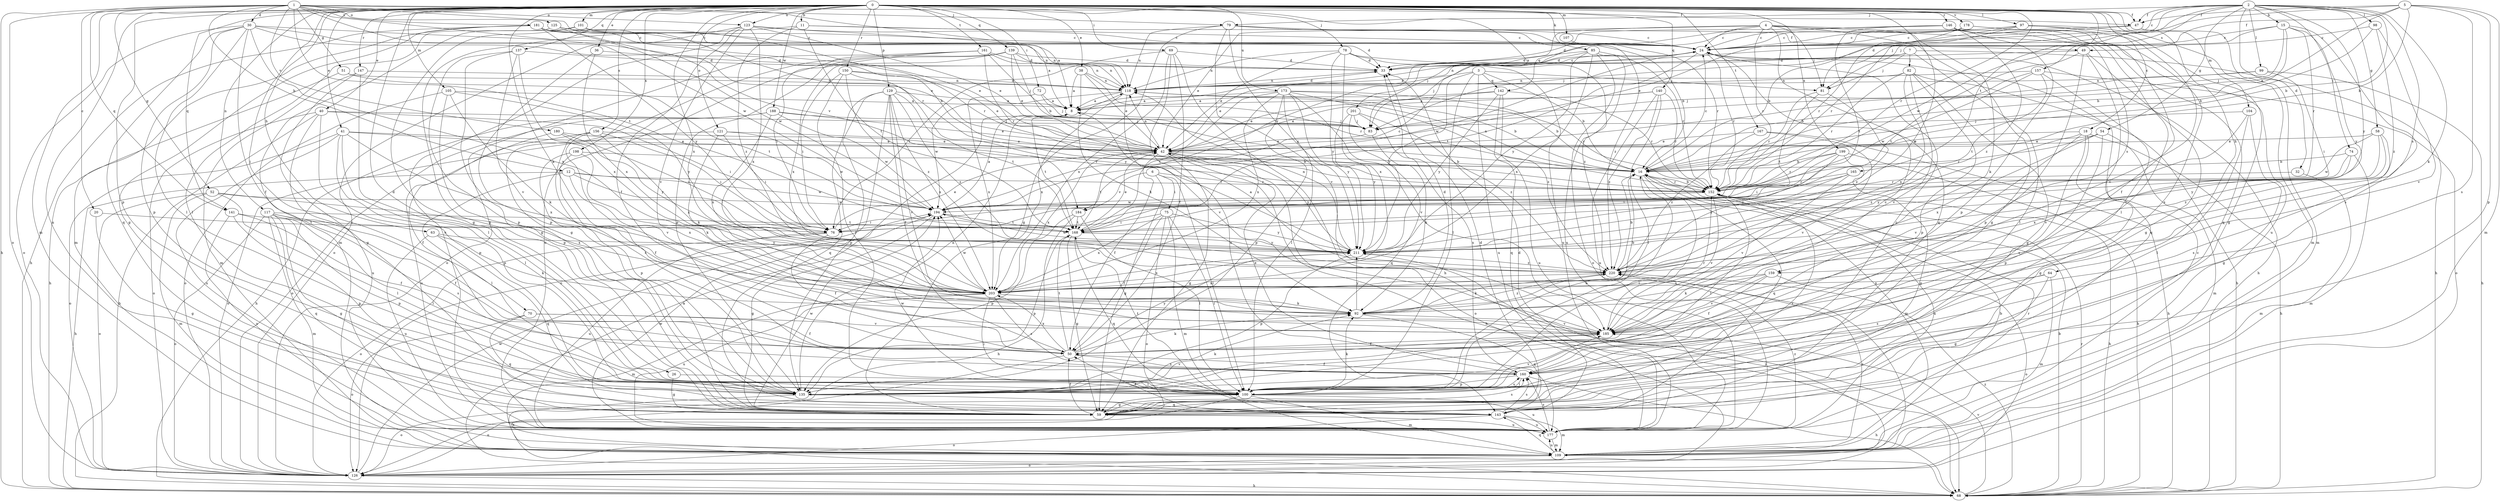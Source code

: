 strict digraph  {
0;
1;
2;
3;
4;
5;
6;
7;
8;
11;
12;
15;
16;
18;
20;
24;
26;
30;
32;
33;
36;
38;
40;
41;
42;
47;
49;
50;
51;
52;
54;
58;
59;
63;
64;
68;
69;
70;
72;
74;
75;
76;
78;
79;
81;
82;
83;
85;
92;
97;
98;
99;
100;
101;
104;
105;
107;
109;
117;
118;
121;
123;
125;
126;
129;
135;
137;
139;
140;
141;
142;
143;
146;
147;
150;
152;
156;
157;
159;
160;
161;
165;
167;
168;
173;
177;
178;
180;
181;
184;
185;
188;
194;
198;
199;
201;
203;
211;
220;
0 -> 11  [label=b];
0 -> 18  [label=c];
0 -> 26  [label=d];
0 -> 36  [label=e];
0 -> 38  [label=e];
0 -> 40  [label=e];
0 -> 41  [label=e];
0 -> 47  [label=f];
0 -> 63  [label=h];
0 -> 64  [label=h];
0 -> 69  [label=i];
0 -> 70  [label=i];
0 -> 72  [label=i];
0 -> 78  [label=j];
0 -> 85  [label=k];
0 -> 92  [label=k];
0 -> 97  [label=l];
0 -> 101  [label=m];
0 -> 104  [label=m];
0 -> 105  [label=m];
0 -> 107  [label=m];
0 -> 109  [label=m];
0 -> 117  [label=n];
0 -> 121  [label=o];
0 -> 123  [label=o];
0 -> 129  [label=p];
0 -> 135  [label=p];
0 -> 137  [label=q];
0 -> 139  [label=q];
0 -> 140  [label=q];
0 -> 141  [label=q];
0 -> 146  [label=r];
0 -> 147  [label=r];
0 -> 150  [label=r];
0 -> 152  [label=r];
0 -> 156  [label=s];
0 -> 161  [label=t];
0 -> 165  [label=t];
0 -> 167  [label=t];
0 -> 173  [label=u];
0 -> 177  [label=u];
0 -> 178  [label=v];
0 -> 188  [label=w];
0 -> 198  [label=x];
0 -> 199  [label=x];
0 -> 201  [label=x];
0 -> 203  [label=x];
0 -> 220  [label=z];
1 -> 8  [label=a];
1 -> 12  [label=b];
1 -> 20  [label=c];
1 -> 30  [label=d];
1 -> 47  [label=f];
1 -> 51  [label=g];
1 -> 52  [label=g];
1 -> 68  [label=h];
1 -> 79  [label=j];
1 -> 123  [label=o];
1 -> 125  [label=o];
1 -> 126  [label=o];
1 -> 141  [label=q];
1 -> 152  [label=r];
1 -> 168  [label=t];
1 -> 180  [label=v];
1 -> 181  [label=v];
1 -> 184  [label=v];
1 -> 194  [label=w];
2 -> 15  [label=b];
2 -> 16  [label=b];
2 -> 24  [label=c];
2 -> 32  [label=d];
2 -> 47  [label=f];
2 -> 54  [label=g];
2 -> 58  [label=g];
2 -> 74  [label=i];
2 -> 79  [label=j];
2 -> 81  [label=j];
2 -> 92  [label=k];
2 -> 98  [label=l];
2 -> 99  [label=l];
2 -> 157  [label=s];
2 -> 159  [label=s];
2 -> 194  [label=w];
2 -> 211  [label=y];
3 -> 16  [label=b];
3 -> 42  [label=e];
3 -> 81  [label=j];
3 -> 100  [label=l];
3 -> 142  [label=q];
3 -> 177  [label=u];
3 -> 211  [label=y];
4 -> 24  [label=c];
4 -> 42  [label=e];
4 -> 59  [label=g];
4 -> 81  [label=j];
4 -> 92  [label=k];
4 -> 142  [label=q];
4 -> 143  [label=q];
4 -> 152  [label=r];
4 -> 159  [label=s];
4 -> 184  [label=v];
5 -> 16  [label=b];
5 -> 42  [label=e];
5 -> 47  [label=f];
5 -> 49  [label=f];
5 -> 81  [label=j];
5 -> 109  [label=m];
5 -> 135  [label=p];
5 -> 160  [label=s];
6 -> 59  [label=g];
6 -> 75  [label=i];
6 -> 100  [label=l];
6 -> 152  [label=r];
6 -> 184  [label=v];
7 -> 68  [label=h];
7 -> 81  [label=j];
7 -> 82  [label=j];
7 -> 83  [label=j];
7 -> 100  [label=l];
7 -> 118  [label=n];
8 -> 83  [label=j];
8 -> 168  [label=t];
11 -> 24  [label=c];
11 -> 49  [label=f];
11 -> 59  [label=g];
11 -> 168  [label=t];
11 -> 220  [label=z];
12 -> 68  [label=h];
12 -> 76  [label=i];
12 -> 100  [label=l];
12 -> 152  [label=r];
12 -> 194  [label=w];
12 -> 203  [label=x];
15 -> 16  [label=b];
15 -> 24  [label=c];
15 -> 33  [label=d];
15 -> 83  [label=j];
15 -> 152  [label=r];
15 -> 160  [label=s];
15 -> 211  [label=y];
16 -> 24  [label=c];
16 -> 100  [label=l];
16 -> 109  [label=m];
16 -> 118  [label=n];
16 -> 143  [label=q];
16 -> 152  [label=r];
18 -> 42  [label=e];
18 -> 59  [label=g];
18 -> 68  [label=h];
18 -> 160  [label=s];
18 -> 185  [label=v];
18 -> 220  [label=z];
20 -> 59  [label=g];
20 -> 168  [label=t];
24 -> 33  [label=d];
24 -> 68  [label=h];
24 -> 152  [label=r];
24 -> 168  [label=t];
24 -> 194  [label=w];
26 -> 59  [label=g];
26 -> 100  [label=l];
30 -> 24  [label=c];
30 -> 33  [label=d];
30 -> 42  [label=e];
30 -> 50  [label=f];
30 -> 100  [label=l];
30 -> 126  [label=o];
30 -> 135  [label=p];
30 -> 143  [label=q];
30 -> 203  [label=x];
32 -> 109  [label=m];
32 -> 152  [label=r];
33 -> 24  [label=c];
33 -> 118  [label=n];
36 -> 33  [label=d];
36 -> 135  [label=p];
36 -> 203  [label=x];
38 -> 8  [label=a];
38 -> 42  [label=e];
38 -> 92  [label=k];
38 -> 118  [label=n];
38 -> 152  [label=r];
40 -> 68  [label=h];
40 -> 76  [label=i];
40 -> 83  [label=j];
40 -> 126  [label=o];
40 -> 135  [label=p];
40 -> 177  [label=u];
41 -> 42  [label=e];
41 -> 100  [label=l];
41 -> 126  [label=o];
41 -> 135  [label=p];
41 -> 152  [label=r];
41 -> 177  [label=u];
41 -> 203  [label=x];
42 -> 16  [label=b];
42 -> 50  [label=f];
42 -> 59  [label=g];
42 -> 68  [label=h];
42 -> 118  [label=n];
42 -> 126  [label=o];
42 -> 168  [label=t];
42 -> 203  [label=x];
42 -> 211  [label=y];
47 -> 24  [label=c];
47 -> 83  [label=j];
47 -> 109  [label=m];
49 -> 33  [label=d];
49 -> 59  [label=g];
49 -> 135  [label=p];
49 -> 143  [label=q];
49 -> 168  [label=t];
50 -> 24  [label=c];
50 -> 68  [label=h];
50 -> 92  [label=k];
50 -> 160  [label=s];
50 -> 168  [label=t];
50 -> 203  [label=x];
50 -> 211  [label=y];
51 -> 68  [label=h];
51 -> 118  [label=n];
51 -> 168  [label=t];
52 -> 100  [label=l];
52 -> 109  [label=m];
52 -> 126  [label=o];
52 -> 194  [label=w];
52 -> 203  [label=x];
54 -> 42  [label=e];
54 -> 109  [label=m];
54 -> 135  [label=p];
54 -> 152  [label=r];
54 -> 203  [label=x];
58 -> 42  [label=e];
58 -> 160  [label=s];
58 -> 194  [label=w];
58 -> 211  [label=y];
58 -> 220  [label=z];
59 -> 33  [label=d];
59 -> 50  [label=f];
59 -> 152  [label=r];
59 -> 160  [label=s];
59 -> 177  [label=u];
59 -> 194  [label=w];
63 -> 92  [label=k];
63 -> 143  [label=q];
63 -> 177  [label=u];
63 -> 211  [label=y];
64 -> 59  [label=g];
64 -> 109  [label=m];
64 -> 160  [label=s];
64 -> 203  [label=x];
68 -> 8  [label=a];
68 -> 16  [label=b];
68 -> 152  [label=r];
68 -> 185  [label=v];
68 -> 220  [label=z];
69 -> 33  [label=d];
69 -> 50  [label=f];
69 -> 68  [label=h];
69 -> 76  [label=i];
69 -> 177  [label=u];
69 -> 203  [label=x];
70 -> 50  [label=f];
70 -> 126  [label=o];
70 -> 143  [label=q];
70 -> 185  [label=v];
72 -> 8  [label=a];
72 -> 83  [label=j];
72 -> 203  [label=x];
74 -> 16  [label=b];
74 -> 109  [label=m];
74 -> 203  [label=x];
74 -> 211  [label=y];
75 -> 50  [label=f];
75 -> 76  [label=i];
75 -> 100  [label=l];
75 -> 109  [label=m];
75 -> 126  [label=o];
75 -> 203  [label=x];
75 -> 211  [label=y];
76 -> 42  [label=e];
76 -> 50  [label=f];
76 -> 126  [label=o];
76 -> 177  [label=u];
78 -> 33  [label=d];
78 -> 42  [label=e];
78 -> 118  [label=n];
78 -> 177  [label=u];
78 -> 203  [label=x];
78 -> 211  [label=y];
78 -> 220  [label=z];
79 -> 16  [label=b];
79 -> 24  [label=c];
79 -> 59  [label=g];
79 -> 118  [label=n];
79 -> 152  [label=r];
79 -> 185  [label=v];
79 -> 211  [label=y];
81 -> 152  [label=r];
81 -> 168  [label=t];
81 -> 220  [label=z];
82 -> 59  [label=g];
82 -> 68  [label=h];
82 -> 118  [label=n];
82 -> 135  [label=p];
82 -> 152  [label=r];
82 -> 185  [label=v];
82 -> 203  [label=x];
83 -> 42  [label=e];
83 -> 92  [label=k];
85 -> 8  [label=a];
85 -> 33  [label=d];
85 -> 126  [label=o];
85 -> 152  [label=r];
85 -> 177  [label=u];
85 -> 203  [label=x];
85 -> 211  [label=y];
92 -> 16  [label=b];
92 -> 33  [label=d];
92 -> 143  [label=q];
92 -> 185  [label=v];
92 -> 211  [label=y];
92 -> 220  [label=z];
97 -> 16  [label=b];
97 -> 24  [label=c];
97 -> 42  [label=e];
97 -> 59  [label=g];
97 -> 109  [label=m];
97 -> 152  [label=r];
97 -> 185  [label=v];
98 -> 16  [label=b];
98 -> 24  [label=c];
98 -> 185  [label=v];
98 -> 220  [label=z];
99 -> 68  [label=h];
99 -> 76  [label=i];
99 -> 83  [label=j];
99 -> 118  [label=n];
100 -> 16  [label=b];
100 -> 24  [label=c];
100 -> 59  [label=g];
100 -> 92  [label=k];
100 -> 109  [label=m];
100 -> 126  [label=o];
100 -> 160  [label=s];
100 -> 168  [label=t];
100 -> 177  [label=u];
100 -> 185  [label=v];
100 -> 194  [label=w];
101 -> 24  [label=c];
101 -> 59  [label=g];
101 -> 109  [label=m];
101 -> 152  [label=r];
104 -> 59  [label=g];
104 -> 83  [label=j];
104 -> 100  [label=l];
104 -> 185  [label=v];
105 -> 8  [label=a];
105 -> 92  [label=k];
105 -> 126  [label=o];
105 -> 135  [label=p];
105 -> 211  [label=y];
107 -> 220  [label=z];
109 -> 16  [label=b];
109 -> 24  [label=c];
109 -> 126  [label=o];
109 -> 143  [label=q];
109 -> 177  [label=u];
109 -> 220  [label=z];
117 -> 50  [label=f];
117 -> 59  [label=g];
117 -> 100  [label=l];
117 -> 109  [label=m];
117 -> 126  [label=o];
117 -> 135  [label=p];
117 -> 143  [label=q];
117 -> 160  [label=s];
117 -> 168  [label=t];
118 -> 8  [label=a];
118 -> 16  [label=b];
118 -> 33  [label=d];
118 -> 185  [label=v];
118 -> 194  [label=w];
118 -> 203  [label=x];
121 -> 42  [label=e];
121 -> 76  [label=i];
121 -> 92  [label=k];
121 -> 126  [label=o];
121 -> 194  [label=w];
123 -> 8  [label=a];
123 -> 24  [label=c];
123 -> 42  [label=e];
123 -> 50  [label=f];
123 -> 126  [label=o];
123 -> 177  [label=u];
123 -> 185  [label=v];
123 -> 203  [label=x];
125 -> 24  [label=c];
125 -> 100  [label=l];
125 -> 118  [label=n];
125 -> 194  [label=w];
126 -> 68  [label=h];
126 -> 194  [label=w];
126 -> 211  [label=y];
129 -> 8  [label=a];
129 -> 50  [label=f];
129 -> 126  [label=o];
129 -> 135  [label=p];
129 -> 143  [label=q];
129 -> 168  [label=t];
129 -> 185  [label=v];
129 -> 203  [label=x];
129 -> 220  [label=z];
135 -> 92  [label=k];
135 -> 118  [label=n];
135 -> 126  [label=o];
135 -> 143  [label=q];
135 -> 185  [label=v];
137 -> 33  [label=d];
137 -> 59  [label=g];
137 -> 135  [label=p];
137 -> 185  [label=v];
137 -> 203  [label=x];
139 -> 16  [label=b];
139 -> 33  [label=d];
139 -> 42  [label=e];
139 -> 118  [label=n];
139 -> 135  [label=p];
139 -> 177  [label=u];
139 -> 203  [label=x];
140 -> 8  [label=a];
140 -> 42  [label=e];
140 -> 100  [label=l];
140 -> 152  [label=r];
140 -> 177  [label=u];
140 -> 220  [label=z];
141 -> 50  [label=f];
141 -> 76  [label=i];
141 -> 135  [label=p];
141 -> 177  [label=u];
142 -> 8  [label=a];
142 -> 42  [label=e];
142 -> 143  [label=q];
142 -> 152  [label=r];
142 -> 177  [label=u];
142 -> 211  [label=y];
143 -> 50  [label=f];
143 -> 109  [label=m];
143 -> 126  [label=o];
143 -> 160  [label=s];
143 -> 177  [label=u];
146 -> 24  [label=c];
146 -> 33  [label=d];
146 -> 100  [label=l];
146 -> 135  [label=p];
146 -> 143  [label=q];
146 -> 168  [label=t];
146 -> 177  [label=u];
146 -> 220  [label=z];
147 -> 59  [label=g];
147 -> 100  [label=l];
147 -> 109  [label=m];
147 -> 118  [label=n];
150 -> 42  [label=e];
150 -> 76  [label=i];
150 -> 100  [label=l];
150 -> 118  [label=n];
150 -> 211  [label=y];
150 -> 220  [label=z];
152 -> 16  [label=b];
152 -> 68  [label=h];
152 -> 100  [label=l];
152 -> 177  [label=u];
152 -> 185  [label=v];
152 -> 194  [label=w];
156 -> 42  [label=e];
156 -> 76  [label=i];
156 -> 160  [label=s];
156 -> 177  [label=u];
156 -> 185  [label=v];
156 -> 203  [label=x];
157 -> 16  [label=b];
157 -> 118  [label=n];
157 -> 126  [label=o];
157 -> 168  [label=t];
157 -> 185  [label=v];
157 -> 194  [label=w];
159 -> 50  [label=f];
159 -> 92  [label=k];
159 -> 126  [label=o];
159 -> 185  [label=v];
159 -> 203  [label=x];
160 -> 42  [label=e];
160 -> 50  [label=f];
160 -> 68  [label=h];
160 -> 100  [label=l];
160 -> 135  [label=p];
161 -> 33  [label=d];
161 -> 59  [label=g];
161 -> 76  [label=i];
161 -> 83  [label=j];
161 -> 118  [label=n];
161 -> 126  [label=o];
161 -> 152  [label=r];
165 -> 76  [label=i];
165 -> 152  [label=r];
165 -> 185  [label=v];
165 -> 211  [label=y];
167 -> 42  [label=e];
167 -> 68  [label=h];
167 -> 185  [label=v];
167 -> 220  [label=z];
168 -> 42  [label=e];
168 -> 59  [label=g];
168 -> 135  [label=p];
168 -> 143  [label=q];
168 -> 211  [label=y];
173 -> 8  [label=a];
173 -> 16  [label=b];
173 -> 100  [label=l];
173 -> 135  [label=p];
173 -> 152  [label=r];
173 -> 168  [label=t];
173 -> 185  [label=v];
173 -> 203  [label=x];
173 -> 211  [label=y];
173 -> 220  [label=z];
177 -> 33  [label=d];
177 -> 109  [label=m];
177 -> 152  [label=r];
177 -> 160  [label=s];
177 -> 194  [label=w];
177 -> 220  [label=z];
178 -> 24  [label=c];
178 -> 50  [label=f];
178 -> 83  [label=j];
178 -> 152  [label=r];
178 -> 160  [label=s];
180 -> 42  [label=e];
180 -> 50  [label=f];
180 -> 76  [label=i];
180 -> 211  [label=y];
181 -> 16  [label=b];
181 -> 24  [label=c];
181 -> 42  [label=e];
181 -> 59  [label=g];
181 -> 68  [label=h];
181 -> 109  [label=m];
181 -> 118  [label=n];
181 -> 211  [label=y];
184 -> 68  [label=h];
184 -> 100  [label=l];
184 -> 135  [label=p];
184 -> 168  [label=t];
185 -> 50  [label=f];
185 -> 152  [label=r];
188 -> 42  [label=e];
188 -> 68  [label=h];
188 -> 83  [label=j];
188 -> 126  [label=o];
188 -> 194  [label=w];
188 -> 203  [label=x];
194 -> 8  [label=a];
194 -> 24  [label=c];
194 -> 59  [label=g];
194 -> 76  [label=i];
194 -> 168  [label=t];
198 -> 16  [label=b];
198 -> 50  [label=f];
198 -> 92  [label=k];
198 -> 135  [label=p];
199 -> 16  [label=b];
199 -> 59  [label=g];
199 -> 68  [label=h];
199 -> 76  [label=i];
199 -> 152  [label=r];
199 -> 211  [label=y];
201 -> 83  [label=j];
201 -> 143  [label=q];
201 -> 160  [label=s];
201 -> 211  [label=y];
201 -> 220  [label=z];
203 -> 92  [label=k];
203 -> 100  [label=l];
203 -> 109  [label=m];
203 -> 160  [label=s];
203 -> 177  [label=u];
203 -> 194  [label=w];
211 -> 118  [label=n];
211 -> 135  [label=p];
211 -> 194  [label=w];
211 -> 203  [label=x];
211 -> 220  [label=z];
220 -> 8  [label=a];
220 -> 16  [label=b];
220 -> 92  [label=k];
220 -> 203  [label=x];
}

